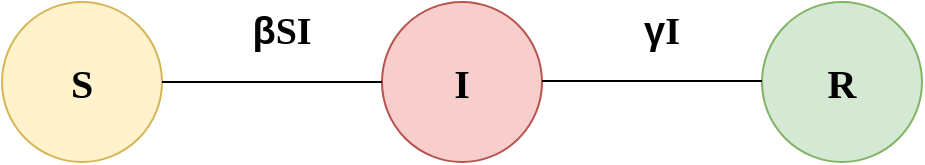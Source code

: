 <mxfile version="28.2.7">
  <diagram name="Page-1" id="FXzLlOux83v6JnD-pzMl">
    <mxGraphModel dx="1251" dy="800" grid="1" gridSize="10" guides="1" tooltips="1" connect="1" arrows="1" fold="1" page="1" pageScale="1" pageWidth="850" pageHeight="1100" math="0" shadow="0">
      <root>
        <mxCell id="0" />
        <mxCell id="1" parent="0" />
        <mxCell id="SPbhyOMyasP1iLKJOWAj-1" value="&lt;font face=&quot;Lucida Console&quot;&gt;&lt;span style=&quot;font-size: 20px;&quot;&gt;&lt;b&gt;S&lt;/b&gt;&lt;/span&gt;&lt;/font&gt;" style="ellipse;whiteSpace=wrap;html=1;aspect=fixed;fillColor=#fff2cc;strokeColor=#d6b656;" vertex="1" parent="1">
          <mxGeometry x="120" y="80" width="80" height="80" as="geometry" />
        </mxCell>
        <mxCell id="SPbhyOMyasP1iLKJOWAj-4" value="&lt;font face=&quot;Lucida Console&quot;&gt;&lt;span style=&quot;font-size: 20px;&quot;&gt;I&lt;/span&gt;&lt;/font&gt;" style="ellipse;whiteSpace=wrap;html=1;aspect=fixed;fillColor=#f8cecc;strokeColor=#b85450;fontStyle=1" vertex="1" parent="1">
          <mxGeometry x="310" y="80" width="80" height="80" as="geometry" />
        </mxCell>
        <mxCell id="SPbhyOMyasP1iLKJOWAj-6" value="&lt;font face=&quot;Lucida Console&quot;&gt;&lt;span style=&quot;font-size: 20px;&quot;&gt;R&lt;/span&gt;&lt;/font&gt;" style="ellipse;whiteSpace=wrap;html=1;aspect=fixed;fillColor=#d5e8d4;strokeColor=#82b366;fontStyle=1" vertex="1" parent="1">
          <mxGeometry x="500" y="80" width="80" height="80" as="geometry" />
        </mxCell>
        <mxCell id="SPbhyOMyasP1iLKJOWAj-7" value="" style="endArrow=none;html=1;rounded=0;entryX=0;entryY=0.5;entryDx=0;entryDy=0;" edge="1" parent="1" target="SPbhyOMyasP1iLKJOWAj-4">
          <mxGeometry width="50" height="50" relative="1" as="geometry">
            <mxPoint x="200" y="120" as="sourcePoint" />
            <mxPoint x="250" y="70" as="targetPoint" />
          </mxGeometry>
        </mxCell>
        <mxCell id="SPbhyOMyasP1iLKJOWAj-9" value="" style="endArrow=none;html=1;rounded=0;entryX=0;entryY=0.5;entryDx=0;entryDy=0;" edge="1" parent="1">
          <mxGeometry width="50" height="50" relative="1" as="geometry">
            <mxPoint x="390" y="119.5" as="sourcePoint" />
            <mxPoint x="500" y="119.5" as="targetPoint" />
          </mxGeometry>
        </mxCell>
        <mxCell id="SPbhyOMyasP1iLKJOWAj-10" value="&lt;div style=&quot;text-align: start;&quot;&gt;&lt;font style=&quot;color: rgb(0, 0, 0); font-size: 19px;&quot;&gt;&lt;span style=&quot;background-color: rgb(255, 255, 255);&quot;&gt;&lt;b&gt;&lt;font face=&quot;Google Sans, Arial, sans-serif&quot;&gt;β&lt;/font&gt;&lt;font face=&quot;Lucida Console&quot;&gt;SI&lt;/font&gt;&lt;/b&gt;&lt;/span&gt;&lt;/font&gt;&lt;/div&gt;" style="text;html=1;whiteSpace=wrap;strokeColor=none;fillColor=none;align=center;verticalAlign=middle;rounded=0;" vertex="1" parent="1">
          <mxGeometry x="230" y="80" width="60" height="30" as="geometry" />
        </mxCell>
        <mxCell id="SPbhyOMyasP1iLKJOWAj-11" value="&lt;div style=&quot;text-align: start;&quot;&gt;&lt;font style=&quot;color: rgb(0, 0, 0);&quot;&gt;&lt;span style=&quot;background-color: rgb(255, 255, 255);&quot;&gt;&lt;span style=&quot;background-color: transparent; text-align: center; font-size: 19px;&quot;&gt;&lt;font face=&quot;Google Sans, Arial, sans-serif&quot;&gt;&lt;b&gt;γ&lt;/b&gt;&lt;/font&gt;&lt;/span&gt;&lt;b style=&quot;color: light-dark(rgb(0, 0, 0), rgb(237, 237, 237)); font-size: 19px;&quot;&gt;&lt;font face=&quot;Lucida Console&quot;&gt;I&lt;/font&gt;&lt;/b&gt;&lt;/span&gt;&lt;/font&gt;&lt;/div&gt;" style="text;html=1;whiteSpace=wrap;strokeColor=none;fillColor=none;align=center;verticalAlign=middle;rounded=0;" vertex="1" parent="1">
          <mxGeometry x="420" y="80" width="60" height="30" as="geometry" />
        </mxCell>
      </root>
    </mxGraphModel>
  </diagram>
</mxfile>
